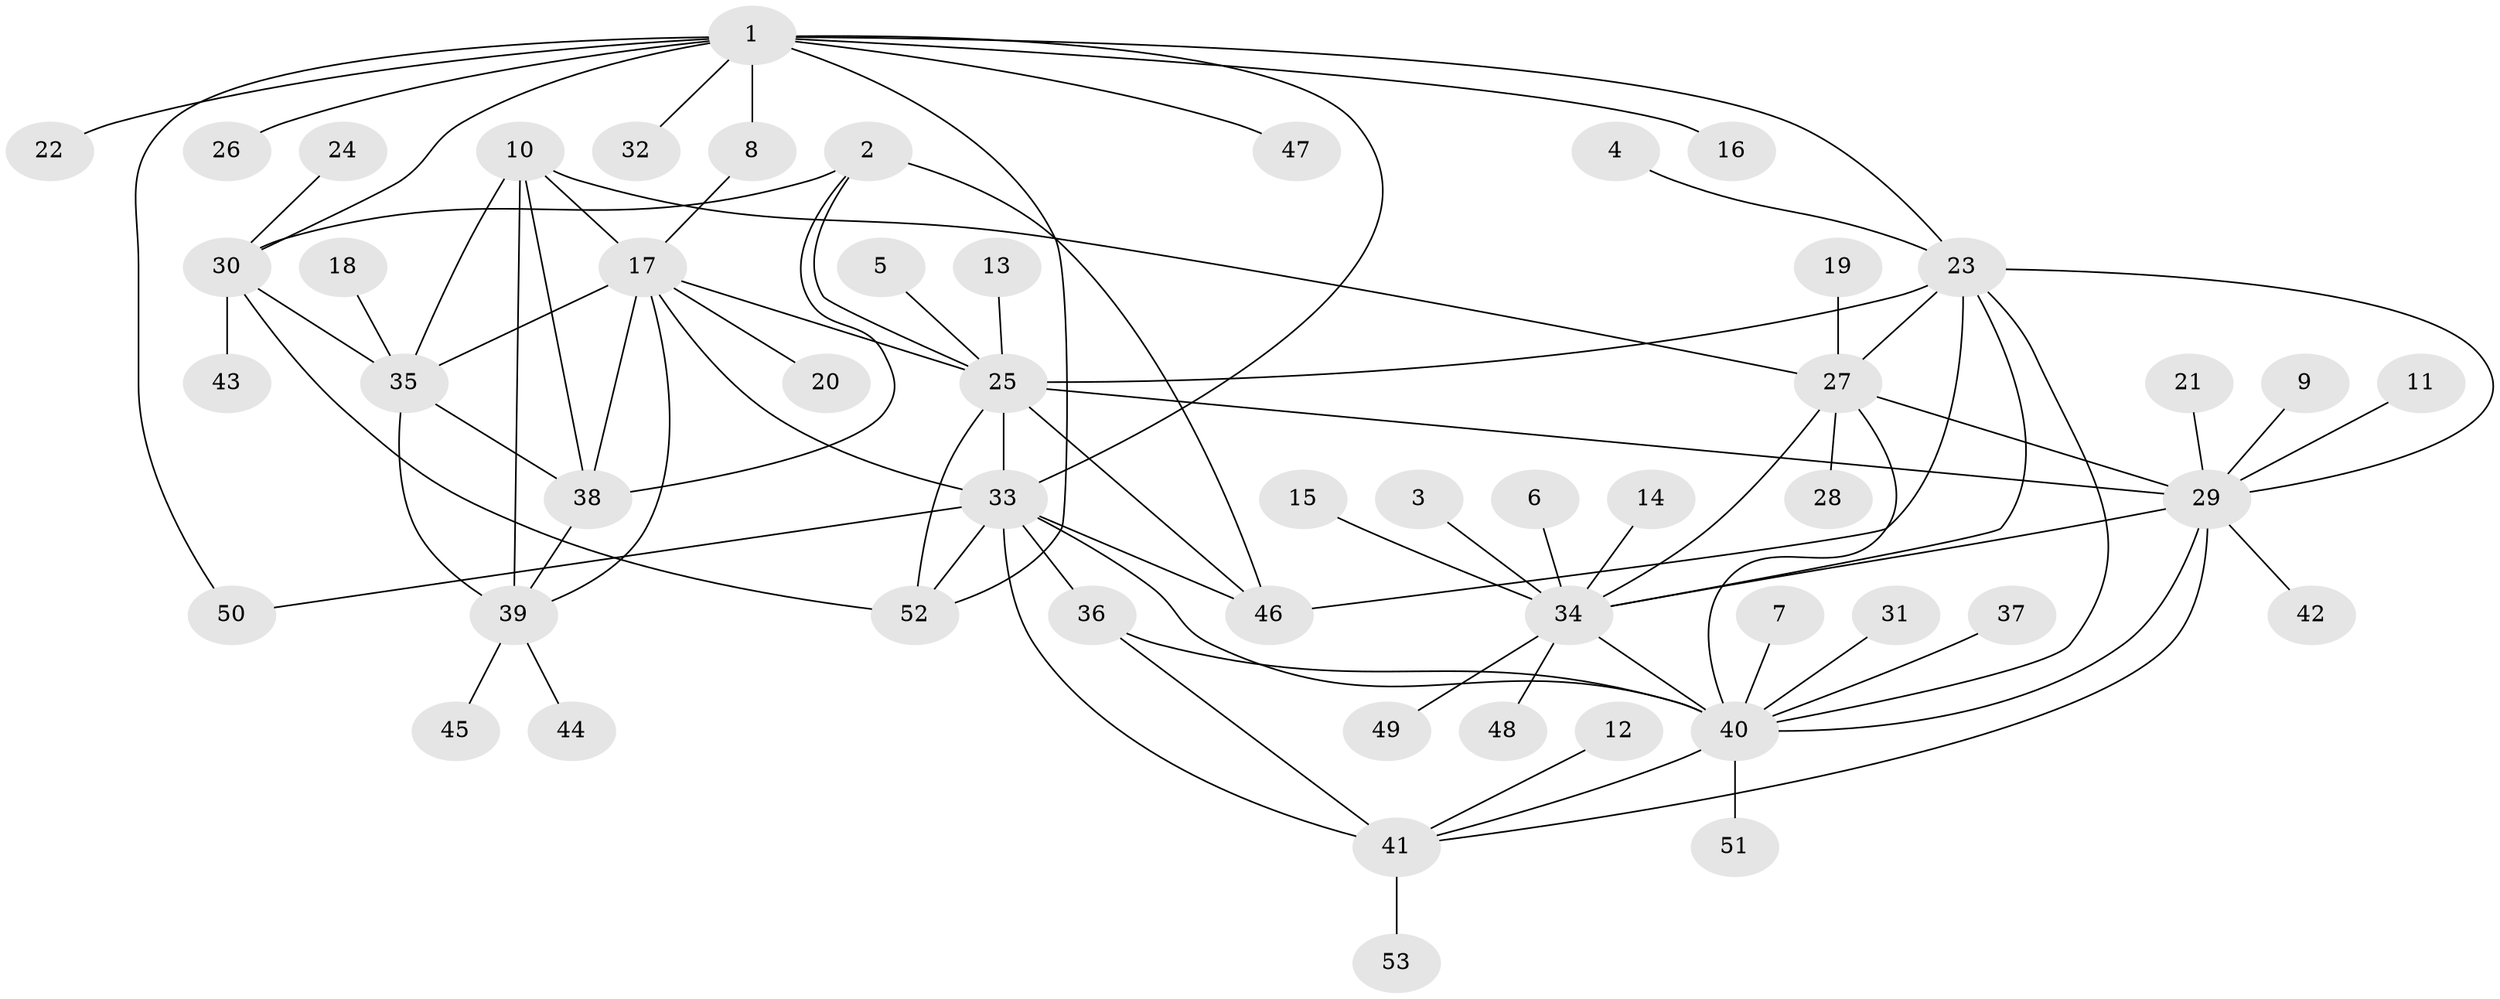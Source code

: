 // original degree distribution, {11: 0.00980392156862745, 6: 0.049019607843137254, 9: 0.029411764705882353, 4: 0.00980392156862745, 5: 0.0392156862745098, 7: 0.029411764705882353, 10: 0.0196078431372549, 12: 0.0196078431372549, 8: 0.0392156862745098, 1: 0.5294117647058824, 2: 0.19607843137254902, 3: 0.029411764705882353}
// Generated by graph-tools (version 1.1) at 2025/26/03/09/25 03:26:42]
// undirected, 53 vertices, 84 edges
graph export_dot {
graph [start="1"]
  node [color=gray90,style=filled];
  1;
  2;
  3;
  4;
  5;
  6;
  7;
  8;
  9;
  10;
  11;
  12;
  13;
  14;
  15;
  16;
  17;
  18;
  19;
  20;
  21;
  22;
  23;
  24;
  25;
  26;
  27;
  28;
  29;
  30;
  31;
  32;
  33;
  34;
  35;
  36;
  37;
  38;
  39;
  40;
  41;
  42;
  43;
  44;
  45;
  46;
  47;
  48;
  49;
  50;
  51;
  52;
  53;
  1 -- 8 [weight=1.0];
  1 -- 16 [weight=1.0];
  1 -- 22 [weight=1.0];
  1 -- 23 [weight=1.0];
  1 -- 26 [weight=1.0];
  1 -- 30 [weight=3.0];
  1 -- 32 [weight=1.0];
  1 -- 33 [weight=1.0];
  1 -- 47 [weight=1.0];
  1 -- 50 [weight=1.0];
  1 -- 52 [weight=3.0];
  2 -- 25 [weight=2.0];
  2 -- 30 [weight=1.0];
  2 -- 38 [weight=1.0];
  2 -- 46 [weight=2.0];
  3 -- 34 [weight=1.0];
  4 -- 23 [weight=1.0];
  5 -- 25 [weight=1.0];
  6 -- 34 [weight=1.0];
  7 -- 40 [weight=1.0];
  8 -- 17 [weight=1.0];
  9 -- 29 [weight=1.0];
  10 -- 17 [weight=1.0];
  10 -- 27 [weight=1.0];
  10 -- 35 [weight=1.0];
  10 -- 38 [weight=1.0];
  10 -- 39 [weight=1.0];
  11 -- 29 [weight=1.0];
  12 -- 41 [weight=1.0];
  13 -- 25 [weight=1.0];
  14 -- 34 [weight=1.0];
  15 -- 34 [weight=1.0];
  17 -- 20 [weight=1.0];
  17 -- 25 [weight=1.0];
  17 -- 33 [weight=1.0];
  17 -- 35 [weight=1.0];
  17 -- 38 [weight=1.0];
  17 -- 39 [weight=1.0];
  18 -- 35 [weight=1.0];
  19 -- 27 [weight=1.0];
  21 -- 29 [weight=1.0];
  23 -- 25 [weight=1.0];
  23 -- 27 [weight=1.0];
  23 -- 29 [weight=1.0];
  23 -- 34 [weight=1.0];
  23 -- 40 [weight=1.0];
  23 -- 46 [weight=1.0];
  24 -- 30 [weight=1.0];
  25 -- 29 [weight=1.0];
  25 -- 33 [weight=1.0];
  25 -- 46 [weight=4.0];
  25 -- 52 [weight=1.0];
  27 -- 28 [weight=1.0];
  27 -- 29 [weight=1.0];
  27 -- 34 [weight=1.0];
  27 -- 40 [weight=1.0];
  29 -- 34 [weight=1.0];
  29 -- 40 [weight=1.0];
  29 -- 41 [weight=1.0];
  29 -- 42 [weight=1.0];
  30 -- 35 [weight=1.0];
  30 -- 43 [weight=1.0];
  30 -- 52 [weight=1.0];
  31 -- 40 [weight=1.0];
  33 -- 36 [weight=2.0];
  33 -- 40 [weight=2.0];
  33 -- 41 [weight=2.0];
  33 -- 46 [weight=1.0];
  33 -- 50 [weight=1.0];
  33 -- 52 [weight=1.0];
  34 -- 40 [weight=1.0];
  34 -- 48 [weight=1.0];
  34 -- 49 [weight=1.0];
  35 -- 38 [weight=1.0];
  35 -- 39 [weight=1.0];
  36 -- 40 [weight=1.0];
  36 -- 41 [weight=1.0];
  37 -- 40 [weight=1.0];
  38 -- 39 [weight=1.0];
  39 -- 44 [weight=1.0];
  39 -- 45 [weight=1.0];
  40 -- 41 [weight=1.0];
  40 -- 51 [weight=1.0];
  41 -- 53 [weight=1.0];
}
